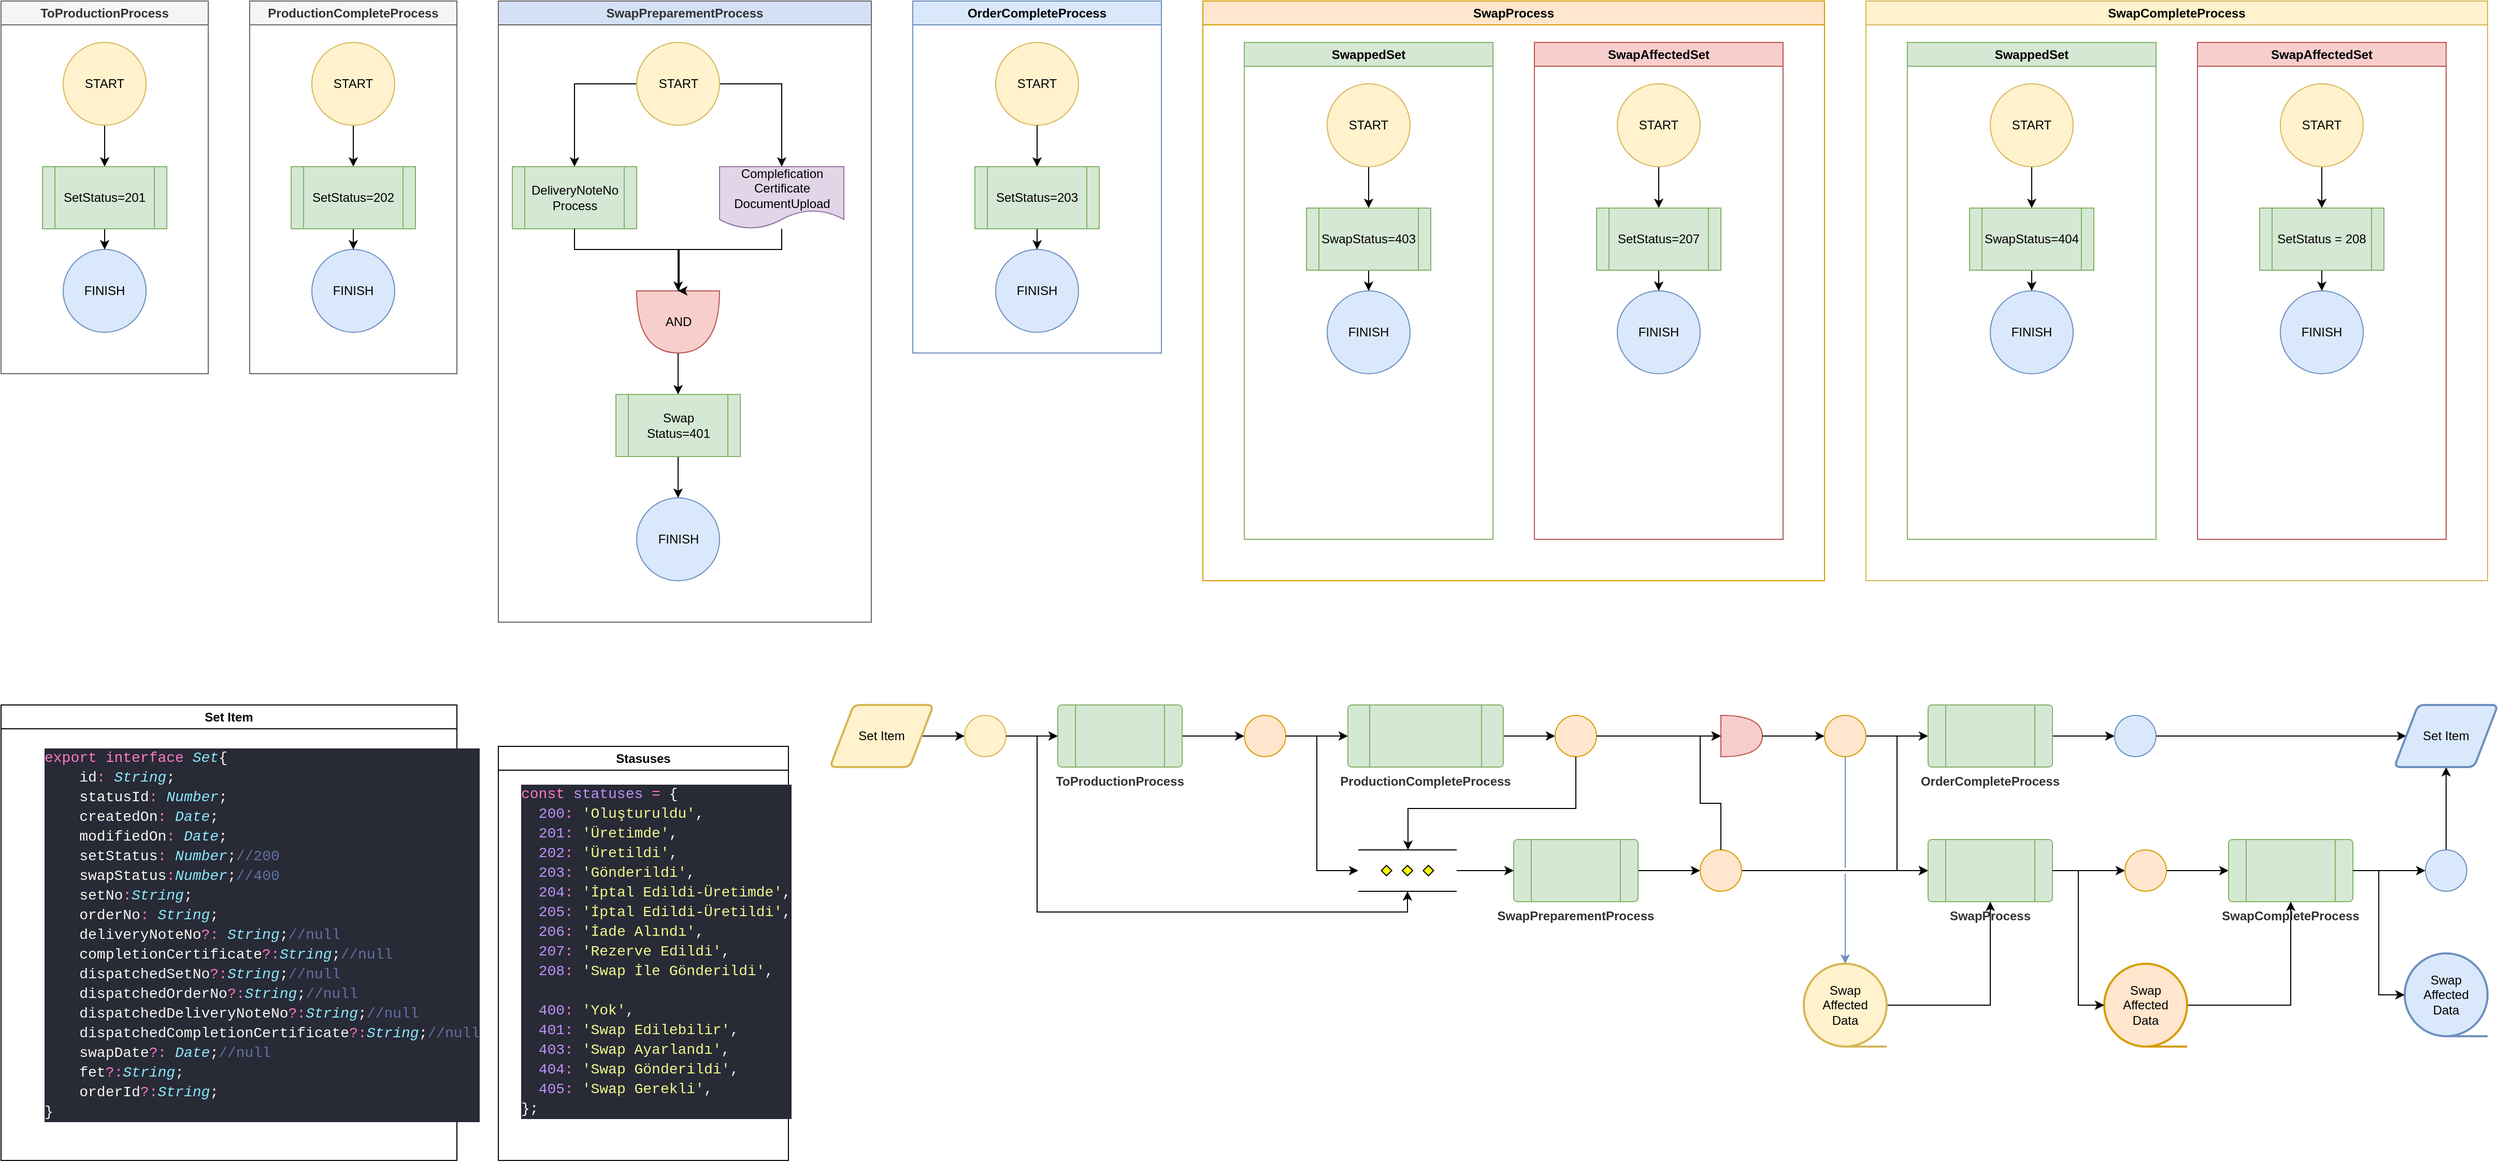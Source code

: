<mxfile version="26.0.5">
  <diagram name="Sayfa -1" id="koUqOZwDRv_EfX0k-05B">
    <mxGraphModel dx="4044" dy="1300" grid="1" gridSize="10" guides="1" tooltips="1" connect="1" arrows="1" fold="1" page="1" pageScale="1" pageWidth="827" pageHeight="1169" math="0" shadow="0">
      <root>
        <mxCell id="0" />
        <mxCell id="1" parent="0" />
        <mxCell id="L3xMwWgwE4JYhafw0PYc-16" value="SwapPreparementProcess" style="swimlane;whiteSpace=wrap;html=1;fillColor=#D4E1F5;fontColor=#333333;strokeColor=#666666;labelBackgroundColor=none;" parent="1" vertex="1">
          <mxGeometry x="-1160" width="360" height="600" as="geometry">
            <mxRectangle x="480" width="140" height="30" as="alternateBounds" />
          </mxGeometry>
        </mxCell>
        <mxCell id="L3xMwWgwE4JYhafw0PYc-22" value="DeliveryNoteNo&lt;br&gt;Process" style="shape=process;whiteSpace=wrap;html=1;backgroundOutline=1;fillColor=#d5e8d4;strokeColor=#82b366;" parent="L3xMwWgwE4JYhafw0PYc-16" vertex="1">
          <mxGeometry x="13.5" y="160" width="120" height="60" as="geometry" />
        </mxCell>
        <mxCell id="L3xMwWgwE4JYhafw0PYc-23" value="Complefication&lt;br&gt;Certificate&lt;br&gt;DocumentUpload" style="shape=document;whiteSpace=wrap;html=1;boundedLbl=1;fillColor=#e1d5e7;strokeColor=#9673a6;" parent="L3xMwWgwE4JYhafw0PYc-16" vertex="1">
          <mxGeometry x="213.5" y="160" width="120" height="60" as="geometry" />
        </mxCell>
        <mxCell id="L3xMwWgwE4JYhafw0PYc-24" value="" style="edgeStyle=orthogonalEdgeStyle;rounded=0;orthogonalLoop=1;jettySize=auto;html=1;" parent="L3xMwWgwE4JYhafw0PYc-16" source="L3xMwWgwE4JYhafw0PYc-25" target="L3xMwWgwE4JYhafw0PYc-29" edge="1">
          <mxGeometry relative="1" as="geometry" />
        </mxCell>
        <mxCell id="L3xMwWgwE4JYhafw0PYc-25" value="AND" style="shape=or;whiteSpace=wrap;html=1;direction=south;fillColor=#f8cecc;strokeColor=#b85450;" parent="L3xMwWgwE4JYhafw0PYc-16" vertex="1">
          <mxGeometry x="133.5" y="280" width="80" height="60" as="geometry" />
        </mxCell>
        <mxCell id="L3xMwWgwE4JYhafw0PYc-26" style="edgeStyle=orthogonalEdgeStyle;rounded=0;orthogonalLoop=1;jettySize=auto;html=1;" parent="L3xMwWgwE4JYhafw0PYc-16" source="L3xMwWgwE4JYhafw0PYc-23" edge="1">
          <mxGeometry relative="1" as="geometry">
            <mxPoint x="173.5" y="280" as="targetPoint" />
            <Array as="points">
              <mxPoint x="273.5" y="240" />
              <mxPoint x="174.5" y="240" />
            </Array>
          </mxGeometry>
        </mxCell>
        <mxCell id="L3xMwWgwE4JYhafw0PYc-27" style="edgeStyle=orthogonalEdgeStyle;rounded=0;orthogonalLoop=1;jettySize=auto;html=1;exitX=0.5;exitY=1;exitDx=0;exitDy=0;entryX=0;entryY=0.5;entryDx=0;entryDy=0;entryPerimeter=0;" parent="L3xMwWgwE4JYhafw0PYc-16" source="L3xMwWgwE4JYhafw0PYc-22" target="L3xMwWgwE4JYhafw0PYc-25" edge="1">
          <mxGeometry relative="1" as="geometry">
            <Array as="points">
              <mxPoint x="73.5" y="240" />
              <mxPoint x="173.5" y="240" />
            </Array>
          </mxGeometry>
        </mxCell>
        <mxCell id="L3xMwWgwE4JYhafw0PYc-28" value="" style="edgeStyle=orthogonalEdgeStyle;rounded=0;orthogonalLoop=1;jettySize=auto;html=1;" parent="L3xMwWgwE4JYhafw0PYc-16" source="L3xMwWgwE4JYhafw0PYc-29" target="L3xMwWgwE4JYhafw0PYc-33" edge="1">
          <mxGeometry relative="1" as="geometry" />
        </mxCell>
        <mxCell id="L3xMwWgwE4JYhafw0PYc-29" value="Swap Status=401" style="shape=process;whiteSpace=wrap;html=1;backgroundOutline=1;fillColor=#d5e8d4;strokeColor=#82b366;" parent="L3xMwWgwE4JYhafw0PYc-16" vertex="1">
          <mxGeometry x="113.5" y="380" width="120" height="60" as="geometry" />
        </mxCell>
        <mxCell id="L3xMwWgwE4JYhafw0PYc-30" style="edgeStyle=orthogonalEdgeStyle;rounded=0;orthogonalLoop=1;jettySize=auto;html=1;entryX=0.5;entryY=0;entryDx=0;entryDy=0;" parent="L3xMwWgwE4JYhafw0PYc-16" source="L3xMwWgwE4JYhafw0PYc-32" target="L3xMwWgwE4JYhafw0PYc-23" edge="1">
          <mxGeometry relative="1" as="geometry">
            <Array as="points">
              <mxPoint x="273.5" y="80" />
            </Array>
          </mxGeometry>
        </mxCell>
        <mxCell id="L3xMwWgwE4JYhafw0PYc-31" style="edgeStyle=orthogonalEdgeStyle;rounded=0;orthogonalLoop=1;jettySize=auto;html=1;" parent="L3xMwWgwE4JYhafw0PYc-16" source="L3xMwWgwE4JYhafw0PYc-32" target="L3xMwWgwE4JYhafw0PYc-22" edge="1">
          <mxGeometry relative="1" as="geometry">
            <Array as="points">
              <mxPoint x="73.5" y="80" />
            </Array>
          </mxGeometry>
        </mxCell>
        <mxCell id="L3xMwWgwE4JYhafw0PYc-32" value="START" style="ellipse;whiteSpace=wrap;html=1;aspect=fixed;fillColor=#fff2cc;strokeColor=#d6b656;" parent="L3xMwWgwE4JYhafw0PYc-16" vertex="1">
          <mxGeometry x="133.5" y="40" width="80" height="80" as="geometry" />
        </mxCell>
        <mxCell id="L3xMwWgwE4JYhafw0PYc-33" value="FINISH" style="ellipse;whiteSpace=wrap;html=1;aspect=fixed;fillColor=#dae8fc;strokeColor=#6c8ebf;" parent="L3xMwWgwE4JYhafw0PYc-16" vertex="1">
          <mxGeometry x="133.5" y="480" width="80" height="80" as="geometry" />
        </mxCell>
        <mxCell id="L3xMwWgwE4JYhafw0PYc-38" value="OrderCompleteProcess" style="swimlane;whiteSpace=wrap;html=1;fillColor=#dae8fc;strokeColor=#6c8ebf;" parent="1" vertex="1">
          <mxGeometry x="-760" width="240" height="340" as="geometry">
            <mxRectangle x="-40" width="170" height="30" as="alternateBounds" />
          </mxGeometry>
        </mxCell>
        <mxCell id="L3xMwWgwE4JYhafw0PYc-39" value="START" style="ellipse;whiteSpace=wrap;html=1;fillColor=#fff2cc;strokeColor=#d6b656;" parent="L3xMwWgwE4JYhafw0PYc-38" vertex="1">
          <mxGeometry x="80" y="40" width="80" height="80" as="geometry" />
        </mxCell>
        <mxCell id="L3xMwWgwE4JYhafw0PYc-41" value="" style="edgeStyle=orthogonalEdgeStyle;rounded=0;orthogonalLoop=1;jettySize=auto;html=1;" parent="L3xMwWgwE4JYhafw0PYc-38" source="L3xMwWgwE4JYhafw0PYc-39" edge="1">
          <mxGeometry relative="1" as="geometry">
            <mxPoint x="120" y="160" as="targetPoint" />
          </mxGeometry>
        </mxCell>
        <mxCell id="L3xMwWgwE4JYhafw0PYc-50" value="" style="edgeStyle=orthogonalEdgeStyle;rounded=0;orthogonalLoop=1;jettySize=auto;html=1;" parent="L3xMwWgwE4JYhafw0PYc-38" source="L3xMwWgwE4JYhafw0PYc-48" target="L3xMwWgwE4JYhafw0PYc-49" edge="1">
          <mxGeometry relative="1" as="geometry" />
        </mxCell>
        <mxCell id="L3xMwWgwE4JYhafw0PYc-48" value="SetStatus=203" style="shape=process;whiteSpace=wrap;html=1;backgroundOutline=1;fillColor=#d5e8d4;strokeColor=#82b366;" parent="L3xMwWgwE4JYhafw0PYc-38" vertex="1">
          <mxGeometry x="60" y="160" width="120" height="60" as="geometry" />
        </mxCell>
        <mxCell id="L3xMwWgwE4JYhafw0PYc-49" value="FINISH" style="ellipse;whiteSpace=wrap;html=1;aspect=fixed;fillColor=#dae8fc;strokeColor=#6c8ebf;" parent="L3xMwWgwE4JYhafw0PYc-38" vertex="1">
          <mxGeometry x="80" y="240" width="80" height="80" as="geometry" />
        </mxCell>
        <mxCell id="L3xMwWgwE4JYhafw0PYc-51" value="SwapProcess" style="swimlane;whiteSpace=wrap;html=1;fillColor=#ffe6cc;strokeColor=#d79b00;" parent="1" vertex="1">
          <mxGeometry x="-480" width="600" height="560" as="geometry">
            <mxRectangle x="-640" width="170" height="30" as="alternateBounds" />
          </mxGeometry>
        </mxCell>
        <mxCell id="L3xMwWgwE4JYhafw0PYc-62" value="SwappedSet" style="swimlane;whiteSpace=wrap;html=1;fillColor=#d5e8d4;strokeColor=#82b366;" parent="L3xMwWgwE4JYhafw0PYc-51" vertex="1">
          <mxGeometry x="40" y="40" width="240" height="480" as="geometry">
            <mxRectangle x="40" y="40" width="110" height="30" as="alternateBounds" />
          </mxGeometry>
        </mxCell>
        <mxCell id="L3xMwWgwE4JYhafw0PYc-63" value="" style="edgeStyle=orthogonalEdgeStyle;rounded=0;orthogonalLoop=1;jettySize=auto;html=1;" parent="L3xMwWgwE4JYhafw0PYc-62" source="L3xMwWgwE4JYhafw0PYc-64" target="L3xMwWgwE4JYhafw0PYc-66" edge="1">
          <mxGeometry relative="1" as="geometry" />
        </mxCell>
        <mxCell id="L3xMwWgwE4JYhafw0PYc-64" value="START" style="ellipse;whiteSpace=wrap;html=1;fillColor=#fff2cc;strokeColor=#d6b656;" parent="L3xMwWgwE4JYhafw0PYc-62" vertex="1">
          <mxGeometry x="80" y="40" width="80" height="80" as="geometry" />
        </mxCell>
        <mxCell id="L3xMwWgwE4JYhafw0PYc-65" value="" style="edgeStyle=orthogonalEdgeStyle;rounded=0;orthogonalLoop=1;jettySize=auto;html=1;" parent="L3xMwWgwE4JYhafw0PYc-62" source="L3xMwWgwE4JYhafw0PYc-66" target="L3xMwWgwE4JYhafw0PYc-67" edge="1">
          <mxGeometry relative="1" as="geometry" />
        </mxCell>
        <mxCell id="L3xMwWgwE4JYhafw0PYc-66" value="SwapStatus=403" style="shape=process;whiteSpace=wrap;html=1;backgroundOutline=1;fillColor=#d5e8d4;strokeColor=#82b366;" parent="L3xMwWgwE4JYhafw0PYc-62" vertex="1">
          <mxGeometry x="60" y="160" width="120" height="60" as="geometry" />
        </mxCell>
        <mxCell id="L3xMwWgwE4JYhafw0PYc-67" value="FINISH" style="ellipse;whiteSpace=wrap;html=1;aspect=fixed;fillColor=#dae8fc;strokeColor=#6c8ebf;" parent="L3xMwWgwE4JYhafw0PYc-62" vertex="1">
          <mxGeometry x="80" y="240" width="80" height="80" as="geometry" />
        </mxCell>
        <mxCell id="L3xMwWgwE4JYhafw0PYc-68" value="SwapAffectedSet" style="swimlane;whiteSpace=wrap;html=1;fillColor=#f8cecc;strokeColor=#b85450;" parent="L3xMwWgwE4JYhafw0PYc-51" vertex="1">
          <mxGeometry x="320" y="40" width="240" height="480" as="geometry" />
        </mxCell>
        <mxCell id="L3xMwWgwE4JYhafw0PYc-69" value="" style="edgeStyle=orthogonalEdgeStyle;rounded=0;orthogonalLoop=1;jettySize=auto;html=1;" parent="L3xMwWgwE4JYhafw0PYc-68" source="L3xMwWgwE4JYhafw0PYc-70" target="L3xMwWgwE4JYhafw0PYc-72" edge="1">
          <mxGeometry relative="1" as="geometry" />
        </mxCell>
        <mxCell id="L3xMwWgwE4JYhafw0PYc-70" value="START" style="ellipse;whiteSpace=wrap;html=1;fillColor=#fff2cc;strokeColor=#d6b656;" parent="L3xMwWgwE4JYhafw0PYc-68" vertex="1">
          <mxGeometry x="80" y="40" width="80" height="80" as="geometry" />
        </mxCell>
        <mxCell id="L3xMwWgwE4JYhafw0PYc-71" value="" style="edgeStyle=orthogonalEdgeStyle;rounded=0;orthogonalLoop=1;jettySize=auto;html=1;" parent="L3xMwWgwE4JYhafw0PYc-68" source="L3xMwWgwE4JYhafw0PYc-72" target="L3xMwWgwE4JYhafw0PYc-73" edge="1">
          <mxGeometry relative="1" as="geometry" />
        </mxCell>
        <mxCell id="L3xMwWgwE4JYhafw0PYc-72" value="SetStatus=207" style="shape=process;whiteSpace=wrap;html=1;backgroundOutline=1;fillColor=#d5e8d4;strokeColor=#82b366;" parent="L3xMwWgwE4JYhafw0PYc-68" vertex="1">
          <mxGeometry x="60" y="160" width="120" height="60" as="geometry" />
        </mxCell>
        <mxCell id="L3xMwWgwE4JYhafw0PYc-73" value="FINISH" style="ellipse;whiteSpace=wrap;html=1;aspect=fixed;fillColor=#dae8fc;strokeColor=#6c8ebf;" parent="L3xMwWgwE4JYhafw0PYc-68" vertex="1">
          <mxGeometry x="80" y="240" width="80" height="80" as="geometry" />
        </mxCell>
        <mxCell id="L3xMwWgwE4JYhafw0PYc-74" value="SwapCompleteProcess" style="swimlane;whiteSpace=wrap;html=1;fillColor=#fff2cc;strokeColor=#d6b656;" parent="1" vertex="1">
          <mxGeometry x="160" width="600" height="560" as="geometry">
            <mxRectangle x="-640" width="170" height="30" as="alternateBounds" />
          </mxGeometry>
        </mxCell>
        <mxCell id="L3xMwWgwE4JYhafw0PYc-75" value="SwappedSet" style="swimlane;whiteSpace=wrap;html=1;fillColor=#d5e8d4;strokeColor=#82b366;" parent="L3xMwWgwE4JYhafw0PYc-74" vertex="1">
          <mxGeometry x="40" y="40" width="240" height="480" as="geometry">
            <mxRectangle x="40" y="40" width="110" height="30" as="alternateBounds" />
          </mxGeometry>
        </mxCell>
        <mxCell id="L3xMwWgwE4JYhafw0PYc-76" value="" style="edgeStyle=orthogonalEdgeStyle;rounded=0;orthogonalLoop=1;jettySize=auto;html=1;" parent="L3xMwWgwE4JYhafw0PYc-75" source="L3xMwWgwE4JYhafw0PYc-77" target="L3xMwWgwE4JYhafw0PYc-79" edge="1">
          <mxGeometry relative="1" as="geometry" />
        </mxCell>
        <mxCell id="L3xMwWgwE4JYhafw0PYc-77" value="START" style="ellipse;whiteSpace=wrap;html=1;fillColor=#fff2cc;strokeColor=#d6b656;" parent="L3xMwWgwE4JYhafw0PYc-75" vertex="1">
          <mxGeometry x="80" y="40" width="80" height="80" as="geometry" />
        </mxCell>
        <mxCell id="L3xMwWgwE4JYhafw0PYc-78" value="" style="edgeStyle=orthogonalEdgeStyle;rounded=0;orthogonalLoop=1;jettySize=auto;html=1;" parent="L3xMwWgwE4JYhafw0PYc-75" source="L3xMwWgwE4JYhafw0PYc-79" target="L3xMwWgwE4JYhafw0PYc-80" edge="1">
          <mxGeometry relative="1" as="geometry" />
        </mxCell>
        <mxCell id="L3xMwWgwE4JYhafw0PYc-79" value="SwapStatus=404" style="shape=process;whiteSpace=wrap;html=1;backgroundOutline=1;fillColor=#d5e8d4;strokeColor=#82b366;" parent="L3xMwWgwE4JYhafw0PYc-75" vertex="1">
          <mxGeometry x="60" y="160" width="120" height="60" as="geometry" />
        </mxCell>
        <mxCell id="L3xMwWgwE4JYhafw0PYc-80" value="FINISH" style="ellipse;whiteSpace=wrap;html=1;aspect=fixed;fillColor=#dae8fc;strokeColor=#6c8ebf;" parent="L3xMwWgwE4JYhafw0PYc-75" vertex="1">
          <mxGeometry x="80" y="240" width="80" height="80" as="geometry" />
        </mxCell>
        <mxCell id="L3xMwWgwE4JYhafw0PYc-81" value="SwapAffectedSet" style="swimlane;whiteSpace=wrap;html=1;fillColor=#f8cecc;strokeColor=#b85450;" parent="L3xMwWgwE4JYhafw0PYc-74" vertex="1">
          <mxGeometry x="320" y="40" width="240" height="480" as="geometry" />
        </mxCell>
        <mxCell id="L3xMwWgwE4JYhafw0PYc-82" value="" style="edgeStyle=orthogonalEdgeStyle;rounded=0;orthogonalLoop=1;jettySize=auto;html=1;" parent="L3xMwWgwE4JYhafw0PYc-81" source="L3xMwWgwE4JYhafw0PYc-83" target="L3xMwWgwE4JYhafw0PYc-85" edge="1">
          <mxGeometry relative="1" as="geometry" />
        </mxCell>
        <mxCell id="L3xMwWgwE4JYhafw0PYc-83" value="START" style="ellipse;whiteSpace=wrap;html=1;fillColor=#fff2cc;strokeColor=#d6b656;" parent="L3xMwWgwE4JYhafw0PYc-81" vertex="1">
          <mxGeometry x="80" y="40" width="80" height="80" as="geometry" />
        </mxCell>
        <mxCell id="L3xMwWgwE4JYhafw0PYc-84" value="" style="edgeStyle=orthogonalEdgeStyle;rounded=0;orthogonalLoop=1;jettySize=auto;html=1;" parent="L3xMwWgwE4JYhafw0PYc-81" source="L3xMwWgwE4JYhafw0PYc-85" target="L3xMwWgwE4JYhafw0PYc-86" edge="1">
          <mxGeometry relative="1" as="geometry" />
        </mxCell>
        <mxCell id="L3xMwWgwE4JYhafw0PYc-85" value="SetStatus = 208" style="shape=process;whiteSpace=wrap;html=1;backgroundOutline=1;fillColor=#d5e8d4;strokeColor=#82b366;" parent="L3xMwWgwE4JYhafw0PYc-81" vertex="1">
          <mxGeometry x="60" y="160" width="120" height="60" as="geometry" />
        </mxCell>
        <mxCell id="L3xMwWgwE4JYhafw0PYc-86" value="FINISH" style="ellipse;whiteSpace=wrap;html=1;aspect=fixed;fillColor=#dae8fc;strokeColor=#6c8ebf;" parent="L3xMwWgwE4JYhafw0PYc-81" vertex="1">
          <mxGeometry x="80" y="240" width="80" height="80" as="geometry" />
        </mxCell>
        <mxCell id="RAeUM1A-N_l_9WAH17z0-21" value="" style="edgeStyle=orthogonalEdgeStyle;rounded=0;orthogonalLoop=1;jettySize=auto;html=1;" edge="1" parent="1" source="RAeUM1A-N_l_9WAH17z0-9" target="RAeUM1A-N_l_9WAH17z0-20">
          <mxGeometry relative="1" as="geometry" />
        </mxCell>
        <mxCell id="RAeUM1A-N_l_9WAH17z0-9" value="&lt;span style=&quot;color: rgb(51, 51, 51); font-weight: 700;&quot;&gt;ToProductionProcess&lt;/span&gt;" style="verticalLabelPosition=bottom;verticalAlign=top;html=1;shape=process;whiteSpace=wrap;rounded=1;size=0.14;arcSize=6;fillColor=#d5e8d4;strokeColor=#82b366;" vertex="1" parent="1">
          <mxGeometry x="-620" y="680" width="120" height="60" as="geometry" />
        </mxCell>
        <mxCell id="RAeUM1A-N_l_9WAH17z0-13" value="Set Item" style="swimlane;whiteSpace=wrap;html=1;" vertex="1" parent="1">
          <mxGeometry x="-1640" y="680" width="440" height="440" as="geometry">
            <mxRectangle x="-1490" y="600" width="90" height="30" as="alternateBounds" />
          </mxGeometry>
        </mxCell>
        <mxCell id="RAeUM1A-N_l_9WAH17z0-12" value="&lt;div style=&quot;color: #f8f8f2;background-color: #282a36;font-family: Consolas, &#39;Courier New&#39;, monospace;font-weight: normal;font-size: 14px;line-height: 19px;white-space: pre;&quot;&gt;&lt;div&gt;&lt;span style=&quot;color: #ff79c6;&quot;&gt;export&lt;/span&gt;&lt;span style=&quot;color: #f8f8f2;&quot;&gt; &lt;/span&gt;&lt;span style=&quot;color: #ff79c6;&quot;&gt;interface&lt;/span&gt;&lt;span style=&quot;color: #f8f8f2;&quot;&gt; &lt;/span&gt;&lt;span style=&quot;color: #8be9fd;font-style: italic;&quot;&gt;Set&lt;/span&gt;&lt;span style=&quot;color: #f8f8f2;&quot;&gt;{&lt;/span&gt;&lt;/div&gt;&lt;div&gt;&lt;span style=&quot;color: #f8f8f2;&quot;&gt;&amp;nbsp; &amp;nbsp; &lt;/span&gt;&lt;span style=&quot;color: #f8f8f2;&quot;&gt;id&lt;/span&gt;&lt;span style=&quot;color: #ff79c6;&quot;&gt;:&lt;/span&gt;&lt;span style=&quot;color: #f8f8f2;&quot;&gt; &lt;/span&gt;&lt;span style=&quot;color: #8be9fd;font-style: italic;&quot;&gt;String&lt;/span&gt;&lt;span style=&quot;color: #f8f8f2;&quot;&gt;;&lt;/span&gt;&lt;/div&gt;&lt;div&gt;&lt;span style=&quot;color: #f8f8f2;&quot;&gt;&amp;nbsp; &amp;nbsp; &lt;/span&gt;&lt;span style=&quot;color: #f8f8f2;&quot;&gt;statusId&lt;/span&gt;&lt;span style=&quot;color: #ff79c6;&quot;&gt;:&lt;/span&gt;&lt;span style=&quot;color: #f8f8f2;&quot;&gt; &lt;/span&gt;&lt;span style=&quot;color: #8be9fd;font-style: italic;&quot;&gt;Number&lt;/span&gt;&lt;span style=&quot;color: #f8f8f2;&quot;&gt;;&lt;/span&gt;&lt;/div&gt;&lt;div&gt;&lt;span style=&quot;color: #f8f8f2;&quot;&gt;&amp;nbsp; &amp;nbsp; &lt;/span&gt;&lt;span style=&quot;color: #f8f8f2;&quot;&gt;createdOn&lt;/span&gt;&lt;span style=&quot;color: #ff79c6;&quot;&gt;:&lt;/span&gt;&lt;span style=&quot;color: #f8f8f2;&quot;&gt; &lt;/span&gt;&lt;span style=&quot;color: #8be9fd;font-style: italic;&quot;&gt;Date&lt;/span&gt;&lt;span style=&quot;color: #f8f8f2;&quot;&gt;;&lt;/span&gt;&lt;/div&gt;&lt;div&gt;&lt;span style=&quot;color: #f8f8f2;&quot;&gt;&amp;nbsp; &amp;nbsp; &lt;/span&gt;&lt;span style=&quot;color: #f8f8f2;&quot;&gt;modifiedOn&lt;/span&gt;&lt;span style=&quot;color: #ff79c6;&quot;&gt;:&lt;/span&gt;&lt;span style=&quot;color: #f8f8f2;&quot;&gt; &lt;/span&gt;&lt;span style=&quot;color: #8be9fd;font-style: italic;&quot;&gt;Date&lt;/span&gt;&lt;span style=&quot;color: #f8f8f2;&quot;&gt;;&lt;/span&gt;&lt;/div&gt;&lt;div&gt;&lt;span style=&quot;color: #f8f8f2;&quot;&gt;&amp;nbsp; &amp;nbsp; &lt;/span&gt;&lt;span style=&quot;color: #f8f8f2;&quot;&gt;setStatus&lt;/span&gt;&lt;span style=&quot;color: #ff79c6;&quot;&gt;:&lt;/span&gt;&lt;span style=&quot;color: #f8f8f2;&quot;&gt; &lt;/span&gt;&lt;span style=&quot;color: #8be9fd;font-style: italic;&quot;&gt;Number&lt;/span&gt;&lt;span style=&quot;color: #f8f8f2;&quot;&gt;;&lt;/span&gt;&lt;span style=&quot;color: #6272a4;&quot;&gt;//200&lt;/span&gt;&lt;/div&gt;&lt;div&gt;&lt;span style=&quot;color: #f8f8f2;&quot;&gt;&amp;nbsp; &amp;nbsp; &lt;/span&gt;&lt;span style=&quot;color: #f8f8f2;&quot;&gt;swapStatus&lt;/span&gt;&lt;span style=&quot;color: #ff79c6;&quot;&gt;:&lt;/span&gt;&lt;span style=&quot;color: #8be9fd;font-style: italic;&quot;&gt;Number&lt;/span&gt;&lt;span style=&quot;color: #f8f8f2;&quot;&gt;;&lt;/span&gt;&lt;span style=&quot;color: #6272a4;&quot;&gt;//400&lt;/span&gt;&lt;/div&gt;&lt;div&gt;&lt;span style=&quot;color: #f8f8f2;&quot;&gt;&amp;nbsp; &amp;nbsp; &lt;/span&gt;&lt;span style=&quot;color: #f8f8f2;&quot;&gt;setNo&lt;/span&gt;&lt;span style=&quot;color: #ff79c6;&quot;&gt;:&lt;/span&gt;&lt;span style=&quot;color: #8be9fd;font-style: italic;&quot;&gt;String&lt;/span&gt;&lt;span style=&quot;color: #f8f8f2;&quot;&gt;;&lt;/span&gt;&lt;/div&gt;&lt;div&gt;&lt;span style=&quot;color: #f8f8f2;&quot;&gt;&amp;nbsp; &amp;nbsp; &lt;/span&gt;&lt;span style=&quot;color: #f8f8f2;&quot;&gt;orderNo&lt;/span&gt;&lt;span style=&quot;color: #ff79c6;&quot;&gt;:&lt;/span&gt;&lt;span style=&quot;color: #f8f8f2;&quot;&gt; &lt;/span&gt;&lt;span style=&quot;color: #8be9fd;font-style: italic;&quot;&gt;String&lt;/span&gt;&lt;span style=&quot;color: #f8f8f2;&quot;&gt;;&lt;/span&gt;&lt;/div&gt;&lt;div&gt;&lt;span style=&quot;color: #f8f8f2;&quot;&gt;&amp;nbsp; &amp;nbsp; &lt;/span&gt;&lt;span style=&quot;color: #f8f8f2;&quot;&gt;deliveryNoteNo&lt;/span&gt;&lt;span style=&quot;color: #ff79c6;&quot;&gt;?:&lt;/span&gt;&lt;span style=&quot;color: #f8f8f2;&quot;&gt; &lt;/span&gt;&lt;span style=&quot;color: #8be9fd;font-style: italic;&quot;&gt;String&lt;/span&gt;&lt;span style=&quot;color: #f8f8f2;&quot;&gt;;&lt;/span&gt;&lt;span style=&quot;color: #6272a4;&quot;&gt;//null&lt;/span&gt;&lt;/div&gt;&lt;div&gt;&lt;span style=&quot;color: #f8f8f2;&quot;&gt;&amp;nbsp; &amp;nbsp; &lt;/span&gt;&lt;span style=&quot;color: #f8f8f2;&quot;&gt;completionCertificate&lt;/span&gt;&lt;span style=&quot;color: #ff79c6;&quot;&gt;?:&lt;/span&gt;&lt;span style=&quot;color: #8be9fd;font-style: italic;&quot;&gt;String&lt;/span&gt;&lt;span style=&quot;color: #f8f8f2;&quot;&gt;;&lt;/span&gt;&lt;span style=&quot;color: #6272a4;&quot;&gt;//null&lt;/span&gt;&lt;/div&gt;&lt;div&gt;&lt;span style=&quot;color: #f8f8f2;&quot;&gt;&amp;nbsp; &amp;nbsp; &lt;/span&gt;&lt;span style=&quot;color: #f8f8f2;&quot;&gt;dispatchedSetNo&lt;/span&gt;&lt;span style=&quot;color: #ff79c6;&quot;&gt;?:&lt;/span&gt;&lt;span style=&quot;color: #8be9fd;font-style: italic;&quot;&gt;String&lt;/span&gt;&lt;span style=&quot;color: #f8f8f2;&quot;&gt;;&lt;/span&gt;&lt;span style=&quot;color: #6272a4;&quot;&gt;//null&lt;/span&gt;&lt;/div&gt;&lt;div&gt;&lt;span style=&quot;color: #f8f8f2;&quot;&gt;&amp;nbsp; &amp;nbsp; &lt;/span&gt;&lt;span style=&quot;color: #f8f8f2;&quot;&gt;dispatchedOrderNo&lt;/span&gt;&lt;span style=&quot;color: #ff79c6;&quot;&gt;?:&lt;/span&gt;&lt;span style=&quot;color: #8be9fd;font-style: italic;&quot;&gt;String&lt;/span&gt;&lt;span style=&quot;color: #f8f8f2;&quot;&gt;;&lt;/span&gt;&lt;span style=&quot;color: #6272a4;&quot;&gt;//null&lt;/span&gt;&lt;/div&gt;&lt;div&gt;&lt;span style=&quot;color: #f8f8f2;&quot;&gt;&amp;nbsp; &amp;nbsp; &lt;/span&gt;&lt;span style=&quot;color: #f8f8f2;&quot;&gt;dispatchedDeliveryNoteNo&lt;/span&gt;&lt;span style=&quot;color: #ff79c6;&quot;&gt;?:&lt;/span&gt;&lt;span style=&quot;color: #8be9fd;font-style: italic;&quot;&gt;String&lt;/span&gt;&lt;span style=&quot;color: #f8f8f2;&quot;&gt;;&lt;/span&gt;&lt;span style=&quot;color: #6272a4;&quot;&gt;//null&lt;/span&gt;&lt;/div&gt;&lt;div&gt;&lt;span style=&quot;color: #f8f8f2;&quot;&gt;&amp;nbsp; &amp;nbsp; &lt;/span&gt;&lt;span style=&quot;color: #f8f8f2;&quot;&gt;dispatchedCompletionCertificate&lt;/span&gt;&lt;span style=&quot;color: #ff79c6;&quot;&gt;?:&lt;/span&gt;&lt;span style=&quot;color: #8be9fd;font-style: italic;&quot;&gt;String&lt;/span&gt;&lt;span style=&quot;color: #f8f8f2;&quot;&gt;;&lt;/span&gt;&lt;span style=&quot;color: #6272a4;&quot;&gt;//null&lt;/span&gt;&lt;/div&gt;&lt;div&gt;&lt;span style=&quot;color: #f8f8f2;&quot;&gt;&amp;nbsp; &amp;nbsp; &lt;/span&gt;&lt;span style=&quot;color: #f8f8f2;&quot;&gt;swapDate&lt;/span&gt;&lt;span style=&quot;color: #ff79c6;&quot;&gt;?:&lt;/span&gt;&lt;span style=&quot;color: #f8f8f2;&quot;&gt; &lt;/span&gt;&lt;span style=&quot;color: #8be9fd;font-style: italic;&quot;&gt;Date&lt;/span&gt;&lt;span style=&quot;color: #f8f8f2;&quot;&gt;;&lt;/span&gt;&lt;span style=&quot;color: #6272a4;&quot;&gt;//null&lt;/span&gt;&lt;/div&gt;&lt;div&gt;&lt;span style=&quot;color: #f8f8f2;&quot;&gt;&amp;nbsp; &amp;nbsp; &lt;/span&gt;&lt;span style=&quot;color: #f8f8f2;&quot;&gt;fet&lt;/span&gt;&lt;span style=&quot;color: #ff79c6;&quot;&gt;?:&lt;/span&gt;&lt;span style=&quot;color: #8be9fd;font-style: italic;&quot;&gt;String&lt;/span&gt;&lt;span style=&quot;color: #f8f8f2;&quot;&gt;;&lt;/span&gt;&lt;/div&gt;&lt;div&gt;&lt;span style=&quot;color: #f8f8f2;&quot;&gt;&amp;nbsp; &amp;nbsp; &lt;/span&gt;&lt;span style=&quot;color: #f8f8f2;&quot;&gt;orderId&lt;/span&gt;&lt;span style=&quot;color: #ff79c6;&quot;&gt;?:&lt;/span&gt;&lt;span style=&quot;color: #8be9fd;font-style: italic;&quot;&gt;String&lt;/span&gt;&lt;span style=&quot;color: #f8f8f2;&quot;&gt;;&lt;/span&gt;&lt;/div&gt;&lt;div&gt;&lt;span style=&quot;color: #f8f8f2;&quot;&gt;}&lt;/span&gt;&lt;/div&gt;&lt;/div&gt;" style="text;whiteSpace=wrap;html=1;" vertex="1" parent="RAeUM1A-N_l_9WAH17z0-13">
          <mxGeometry x="40" y="35" width="360" height="370" as="geometry" />
        </mxCell>
        <mxCell id="RAeUM1A-N_l_9WAH17z0-18" value="" style="edgeStyle=orthogonalEdgeStyle;rounded=0;orthogonalLoop=1;jettySize=auto;html=1;" edge="1" parent="1" source="RAeUM1A-N_l_9WAH17z0-15" target="RAeUM1A-N_l_9WAH17z0-17">
          <mxGeometry relative="1" as="geometry" />
        </mxCell>
        <mxCell id="RAeUM1A-N_l_9WAH17z0-15" value="Set Item" style="shape=parallelogram;html=1;strokeWidth=2;perimeter=parallelogramPerimeter;whiteSpace=wrap;rounded=1;arcSize=12;size=0.23;fillColor=#fff2cc;strokeColor=#d6b656;" vertex="1" parent="1">
          <mxGeometry x="-840" y="680" width="100" height="60" as="geometry" />
        </mxCell>
        <mxCell id="RAeUM1A-N_l_9WAH17z0-19" value="" style="edgeStyle=orthogonalEdgeStyle;rounded=0;orthogonalLoop=1;jettySize=auto;html=1;" edge="1" parent="1" source="RAeUM1A-N_l_9WAH17z0-17" target="RAeUM1A-N_l_9WAH17z0-9">
          <mxGeometry relative="1" as="geometry" />
        </mxCell>
        <mxCell id="RAeUM1A-N_l_9WAH17z0-17" value="" style="verticalLabelPosition=bottom;verticalAlign=top;html=1;shape=mxgraph.flowchart.on-page_reference;fillColor=#fff2cc;strokeColor=#d6b656;" vertex="1" parent="1">
          <mxGeometry x="-710" y="690" width="40" height="40" as="geometry" />
        </mxCell>
        <mxCell id="RAeUM1A-N_l_9WAH17z0-23" value="" style="edgeStyle=orthogonalEdgeStyle;rounded=0;orthogonalLoop=1;jettySize=auto;html=1;" edge="1" parent="1" source="RAeUM1A-N_l_9WAH17z0-20" target="RAeUM1A-N_l_9WAH17z0-22">
          <mxGeometry relative="1" as="geometry" />
        </mxCell>
        <mxCell id="RAeUM1A-N_l_9WAH17z0-20" value="" style="verticalLabelPosition=bottom;verticalAlign=top;html=1;shape=mxgraph.flowchart.on-page_reference;fillColor=#ffe6cc;strokeColor=#d79b00;" vertex="1" parent="1">
          <mxGeometry x="-440" y="690" width="40" height="40" as="geometry" />
        </mxCell>
        <mxCell id="RAeUM1A-N_l_9WAH17z0-25" value="" style="edgeStyle=orthogonalEdgeStyle;rounded=0;orthogonalLoop=1;jettySize=auto;html=1;" edge="1" parent="1" source="RAeUM1A-N_l_9WAH17z0-22" target="RAeUM1A-N_l_9WAH17z0-24">
          <mxGeometry relative="1" as="geometry" />
        </mxCell>
        <mxCell id="RAeUM1A-N_l_9WAH17z0-22" value="&lt;span style=&quot;color: rgb(51, 51, 51); font-weight: 700;&quot;&gt;ProductionCompleteProcess&lt;/span&gt;" style="verticalLabelPosition=bottom;verticalAlign=top;html=1;shape=process;whiteSpace=wrap;rounded=1;size=0.14;arcSize=6;fillColor=#d5e8d4;strokeColor=#82b366;" vertex="1" parent="1">
          <mxGeometry x="-340" y="680" width="150" height="60" as="geometry" />
        </mxCell>
        <mxCell id="RAeUM1A-N_l_9WAH17z0-24" value="" style="verticalLabelPosition=bottom;verticalAlign=top;html=1;shape=mxgraph.flowchart.on-page_reference;fillColor=#ffe6cc;strokeColor=#d79b00;" vertex="1" parent="1">
          <mxGeometry x="-140" y="690" width="40" height="40" as="geometry" />
        </mxCell>
        <mxCell id="RAeUM1A-N_l_9WAH17z0-35" value="" style="edgeStyle=orthogonalEdgeStyle;rounded=0;orthogonalLoop=1;jettySize=auto;html=1;" edge="1" parent="1" source="RAeUM1A-N_l_9WAH17z0-26" target="RAeUM1A-N_l_9WAH17z0-34">
          <mxGeometry relative="1" as="geometry" />
        </mxCell>
        <mxCell id="RAeUM1A-N_l_9WAH17z0-26" value="&lt;span style=&quot;color: rgb(51, 51, 51); font-weight: 700;&quot;&gt;SwapPreparementProcess&lt;/span&gt;" style="verticalLabelPosition=bottom;verticalAlign=top;html=1;shape=process;whiteSpace=wrap;rounded=1;size=0.14;arcSize=6;fillColor=#d5e8d4;strokeColor=#82b366;" vertex="1" parent="1">
          <mxGeometry x="-180" y="810" width="120" height="60" as="geometry" />
        </mxCell>
        <mxCell id="RAeUM1A-N_l_9WAH17z0-30" value="" style="edgeStyle=orthogonalEdgeStyle;rounded=0;orthogonalLoop=1;jettySize=auto;html=1;" edge="1" parent="1" source="RAeUM1A-N_l_9WAH17z0-29" target="RAeUM1A-N_l_9WAH17z0-26">
          <mxGeometry relative="1" as="geometry" />
        </mxCell>
        <mxCell id="RAeUM1A-N_l_9WAH17z0-29" value="" style="verticalLabelPosition=bottom;verticalAlign=top;html=1;shape=mxgraph.flowchart.parallel_mode;pointerEvents=1" vertex="1" parent="1">
          <mxGeometry x="-330" y="820" width="95" height="40" as="geometry" />
        </mxCell>
        <mxCell id="RAeUM1A-N_l_9WAH17z0-31" style="edgeStyle=orthogonalEdgeStyle;rounded=0;orthogonalLoop=1;jettySize=auto;html=1;entryX=0;entryY=0.5;entryDx=0;entryDy=0;entryPerimeter=0;" edge="1" parent="1" source="RAeUM1A-N_l_9WAH17z0-20" target="RAeUM1A-N_l_9WAH17z0-29">
          <mxGeometry relative="1" as="geometry">
            <Array as="points">
              <mxPoint x="-370" y="710" />
              <mxPoint x="-370" y="840" />
            </Array>
          </mxGeometry>
        </mxCell>
        <mxCell id="RAeUM1A-N_l_9WAH17z0-33" style="edgeStyle=orthogonalEdgeStyle;rounded=0;orthogonalLoop=1;jettySize=auto;html=1;entryX=0.5;entryY=0;entryDx=0;entryDy=0;entryPerimeter=0;" edge="1" parent="1" source="RAeUM1A-N_l_9WAH17z0-24" target="RAeUM1A-N_l_9WAH17z0-29">
          <mxGeometry relative="1" as="geometry">
            <Array as="points">
              <mxPoint x="-120" y="780" />
              <mxPoint x="-282" y="780" />
              <mxPoint x="-282" y="820" />
            </Array>
          </mxGeometry>
        </mxCell>
        <mxCell id="RAeUM1A-N_l_9WAH17z0-48" style="edgeStyle=orthogonalEdgeStyle;rounded=0;orthogonalLoop=1;jettySize=auto;html=1;entryX=0;entryY=0.5;entryDx=0;entryDy=0;" edge="1" parent="1" source="RAeUM1A-N_l_9WAH17z0-34" target="RAeUM1A-N_l_9WAH17z0-47">
          <mxGeometry relative="1" as="geometry" />
        </mxCell>
        <mxCell id="RAeUM1A-N_l_9WAH17z0-34" value="" style="verticalLabelPosition=bottom;verticalAlign=top;html=1;shape=mxgraph.flowchart.on-page_reference;fillColor=#ffe6cc;strokeColor=#d79b00;" vertex="1" parent="1">
          <mxGeometry y="820" width="40" height="40" as="geometry" />
        </mxCell>
        <mxCell id="RAeUM1A-N_l_9WAH17z0-36" value="" style="shape=or;whiteSpace=wrap;html=1;fillColor=#f8cecc;strokeColor=#b85450;" vertex="1" parent="1">
          <mxGeometry x="20" y="690" width="40" height="40" as="geometry" />
        </mxCell>
        <mxCell id="RAeUM1A-N_l_9WAH17z0-37" style="edgeStyle=orthogonalEdgeStyle;rounded=0;orthogonalLoop=1;jettySize=auto;html=1;entryX=0;entryY=0.5;entryDx=0;entryDy=0;entryPerimeter=0;" edge="1" parent="1" source="RAeUM1A-N_l_9WAH17z0-24" target="RAeUM1A-N_l_9WAH17z0-36">
          <mxGeometry relative="1" as="geometry" />
        </mxCell>
        <mxCell id="RAeUM1A-N_l_9WAH17z0-38" style="edgeStyle=orthogonalEdgeStyle;rounded=0;orthogonalLoop=1;jettySize=auto;html=1;entryX=0;entryY=0.5;entryDx=0;entryDy=0;entryPerimeter=0;" edge="1" parent="1" source="RAeUM1A-N_l_9WAH17z0-34" target="RAeUM1A-N_l_9WAH17z0-36">
          <mxGeometry relative="1" as="geometry" />
        </mxCell>
        <mxCell id="RAeUM1A-N_l_9WAH17z0-40" style="edgeStyle=orthogonalEdgeStyle;rounded=0;orthogonalLoop=1;jettySize=auto;html=1;entryX=0.5;entryY=1;entryDx=0;entryDy=0;entryPerimeter=0;" edge="1" parent="1" source="RAeUM1A-N_l_9WAH17z0-17" target="RAeUM1A-N_l_9WAH17z0-29">
          <mxGeometry relative="1" as="geometry">
            <Array as="points">
              <mxPoint x="-640" y="710" />
              <mxPoint x="-640" y="880" />
              <mxPoint x="-282" y="880" />
            </Array>
          </mxGeometry>
        </mxCell>
        <mxCell id="RAeUM1A-N_l_9WAH17z0-44" value="" style="edgeStyle=orthogonalEdgeStyle;rounded=0;orthogonalLoop=1;jettySize=auto;html=1;" edge="1" parent="1" source="RAeUM1A-N_l_9WAH17z0-41" target="RAeUM1A-N_l_9WAH17z0-43">
          <mxGeometry relative="1" as="geometry" />
        </mxCell>
        <mxCell id="RAeUM1A-N_l_9WAH17z0-49" style="edgeStyle=orthogonalEdgeStyle;rounded=0;orthogonalLoop=1;jettySize=auto;html=1;entryX=0;entryY=0.5;entryDx=0;entryDy=0;" edge="1" parent="1" source="RAeUM1A-N_l_9WAH17z0-41" target="RAeUM1A-N_l_9WAH17z0-47">
          <mxGeometry relative="1" as="geometry" />
        </mxCell>
        <mxCell id="RAeUM1A-N_l_9WAH17z0-41" value="" style="verticalLabelPosition=bottom;verticalAlign=top;html=1;shape=mxgraph.flowchart.on-page_reference;fillColor=#ffe6cc;strokeColor=#d79b00;" vertex="1" parent="1">
          <mxGeometry x="120" y="690" width="40" height="40" as="geometry" />
        </mxCell>
        <mxCell id="RAeUM1A-N_l_9WAH17z0-42" style="edgeStyle=orthogonalEdgeStyle;rounded=0;orthogonalLoop=1;jettySize=auto;html=1;entryX=0;entryY=0.5;entryDx=0;entryDy=0;entryPerimeter=0;" edge="1" parent="1" source="RAeUM1A-N_l_9WAH17z0-36" target="RAeUM1A-N_l_9WAH17z0-41">
          <mxGeometry relative="1" as="geometry" />
        </mxCell>
        <mxCell id="RAeUM1A-N_l_9WAH17z0-46" value="" style="edgeStyle=orthogonalEdgeStyle;rounded=0;orthogonalLoop=1;jettySize=auto;html=1;" edge="1" parent="1" source="RAeUM1A-N_l_9WAH17z0-43" target="RAeUM1A-N_l_9WAH17z0-45">
          <mxGeometry relative="1" as="geometry" />
        </mxCell>
        <mxCell id="RAeUM1A-N_l_9WAH17z0-43" value="&lt;span style=&quot;color: rgb(51, 51, 51); font-weight: 700;&quot;&gt;OrderCompleteProcess&lt;/span&gt;" style="verticalLabelPosition=bottom;verticalAlign=top;html=1;shape=process;whiteSpace=wrap;rounded=1;size=0.14;arcSize=6;fillColor=#d5e8d4;strokeColor=#82b366;" vertex="1" parent="1">
          <mxGeometry x="220" y="680" width="120" height="60" as="geometry" />
        </mxCell>
        <mxCell id="RAeUM1A-N_l_9WAH17z0-80" style="edgeStyle=orthogonalEdgeStyle;rounded=0;orthogonalLoop=1;jettySize=auto;html=1;entryX=0;entryY=0.5;entryDx=0;entryDy=0;" edge="1" parent="1" source="RAeUM1A-N_l_9WAH17z0-45" target="RAeUM1A-N_l_9WAH17z0-78">
          <mxGeometry relative="1" as="geometry" />
        </mxCell>
        <mxCell id="RAeUM1A-N_l_9WAH17z0-45" value="" style="verticalLabelPosition=bottom;verticalAlign=top;html=1;shape=mxgraph.flowchart.on-page_reference;fillColor=#dae8fc;strokeColor=#6c8ebf;" vertex="1" parent="1">
          <mxGeometry x="400" y="690" width="40" height="40" as="geometry" />
        </mxCell>
        <mxCell id="RAeUM1A-N_l_9WAH17z0-54" value="" style="edgeStyle=orthogonalEdgeStyle;rounded=0;orthogonalLoop=1;jettySize=auto;html=1;" edge="1" parent="1" source="RAeUM1A-N_l_9WAH17z0-47" target="RAeUM1A-N_l_9WAH17z0-53">
          <mxGeometry relative="1" as="geometry" />
        </mxCell>
        <mxCell id="RAeUM1A-N_l_9WAH17z0-47" value="&lt;font color=&quot;#333333&quot;&gt;&lt;b&gt;SwapProcess&lt;/b&gt;&lt;/font&gt;" style="verticalLabelPosition=bottom;verticalAlign=top;html=1;shape=process;whiteSpace=wrap;rounded=1;size=0.14;arcSize=6;fillColor=#d5e8d4;strokeColor=#82b366;" vertex="1" parent="1">
          <mxGeometry x="220" y="810" width="120" height="60" as="geometry" />
        </mxCell>
        <mxCell id="RAeUM1A-N_l_9WAH17z0-52" style="edgeStyle=orthogonalEdgeStyle;rounded=0;orthogonalLoop=1;jettySize=auto;html=1;" edge="1" parent="1" source="RAeUM1A-N_l_9WAH17z0-50" target="RAeUM1A-N_l_9WAH17z0-47">
          <mxGeometry relative="1" as="geometry" />
        </mxCell>
        <mxCell id="RAeUM1A-N_l_9WAH17z0-50" value="Swap&lt;br&gt;Affected&lt;br&gt;Data" style="strokeWidth=2;html=1;shape=mxgraph.flowchart.sequential_data;whiteSpace=wrap;fillColor=#fff2cc;strokeColor=#d6b656;" vertex="1" parent="1">
          <mxGeometry x="100" y="930" width="80" height="80" as="geometry" />
        </mxCell>
        <mxCell id="RAeUM1A-N_l_9WAH17z0-51" style="edgeStyle=orthogonalEdgeStyle;rounded=0;orthogonalLoop=1;jettySize=auto;html=1;entryX=0.5;entryY=0;entryDx=0;entryDy=0;entryPerimeter=0;strokeColor=#6c8ebf;jumpStyle=gap;fillColor=#dae8fc;" edge="1" parent="1" source="RAeUM1A-N_l_9WAH17z0-41" target="RAeUM1A-N_l_9WAH17z0-50">
          <mxGeometry relative="1" as="geometry" />
        </mxCell>
        <mxCell id="RAeUM1A-N_l_9WAH17z0-58" value="" style="edgeStyle=orthogonalEdgeStyle;rounded=0;orthogonalLoop=1;jettySize=auto;html=1;" edge="1" parent="1" source="RAeUM1A-N_l_9WAH17z0-53" target="RAeUM1A-N_l_9WAH17z0-57">
          <mxGeometry relative="1" as="geometry" />
        </mxCell>
        <mxCell id="RAeUM1A-N_l_9WAH17z0-53" value="" style="verticalLabelPosition=bottom;verticalAlign=top;html=1;shape=mxgraph.flowchart.on-page_reference;fillColor=#ffe6cc;strokeColor=#d79b00;" vertex="1" parent="1">
          <mxGeometry x="410" y="820" width="40" height="40" as="geometry" />
        </mxCell>
        <mxCell id="RAeUM1A-N_l_9WAH17z0-59" style="edgeStyle=orthogonalEdgeStyle;rounded=0;orthogonalLoop=1;jettySize=auto;html=1;" edge="1" parent="1" source="RAeUM1A-N_l_9WAH17z0-55" target="RAeUM1A-N_l_9WAH17z0-57">
          <mxGeometry relative="1" as="geometry" />
        </mxCell>
        <mxCell id="RAeUM1A-N_l_9WAH17z0-55" value="Swap&lt;br&gt;Affected&lt;br&gt;Data" style="strokeWidth=2;html=1;shape=mxgraph.flowchart.sequential_data;whiteSpace=wrap;fillColor=#ffe6cc;strokeColor=#d79b00;" vertex="1" parent="1">
          <mxGeometry x="390" y="930" width="80" height="80" as="geometry" />
        </mxCell>
        <mxCell id="RAeUM1A-N_l_9WAH17z0-56" style="edgeStyle=orthogonalEdgeStyle;rounded=0;orthogonalLoop=1;jettySize=auto;html=1;entryX=0;entryY=0.5;entryDx=0;entryDy=0;entryPerimeter=0;" edge="1" parent="1" source="RAeUM1A-N_l_9WAH17z0-47" target="RAeUM1A-N_l_9WAH17z0-55">
          <mxGeometry relative="1" as="geometry" />
        </mxCell>
        <mxCell id="RAeUM1A-N_l_9WAH17z0-57" value="&lt;font color=&quot;#333333&quot;&gt;&lt;b&gt;SwapCompleteProcess&lt;/b&gt;&lt;/font&gt;" style="verticalLabelPosition=bottom;verticalAlign=top;html=1;shape=process;whiteSpace=wrap;rounded=1;size=0.14;arcSize=6;fillColor=#d5e8d4;strokeColor=#82b366;" vertex="1" parent="1">
          <mxGeometry x="510" y="810" width="120" height="60" as="geometry" />
        </mxCell>
        <mxCell id="RAeUM1A-N_l_9WAH17z0-79" value="" style="edgeStyle=orthogonalEdgeStyle;rounded=0;orthogonalLoop=1;jettySize=auto;html=1;" edge="1" parent="1" source="RAeUM1A-N_l_9WAH17z0-60" target="RAeUM1A-N_l_9WAH17z0-78">
          <mxGeometry relative="1" as="geometry" />
        </mxCell>
        <mxCell id="RAeUM1A-N_l_9WAH17z0-60" value="" style="verticalLabelPosition=bottom;verticalAlign=top;html=1;shape=mxgraph.flowchart.on-page_reference;fillColor=#dae8fc;strokeColor=#6c8ebf;" vertex="1" parent="1">
          <mxGeometry x="700" y="820" width="40" height="40" as="geometry" />
        </mxCell>
        <mxCell id="RAeUM1A-N_l_9WAH17z0-61" value="Swap&lt;br&gt;Affected&lt;br&gt;Data" style="strokeWidth=2;html=1;shape=mxgraph.flowchart.sequential_data;whiteSpace=wrap;fillColor=#dae8fc;strokeColor=#6c8ebf;" vertex="1" parent="1">
          <mxGeometry x="680" y="920" width="80" height="80" as="geometry" />
        </mxCell>
        <mxCell id="RAeUM1A-N_l_9WAH17z0-62" style="edgeStyle=orthogonalEdgeStyle;rounded=0;orthogonalLoop=1;jettySize=auto;html=1;entryX=0;entryY=0.5;entryDx=0;entryDy=0;entryPerimeter=0;" edge="1" parent="1" source="RAeUM1A-N_l_9WAH17z0-57" target="RAeUM1A-N_l_9WAH17z0-61">
          <mxGeometry relative="1" as="geometry" />
        </mxCell>
        <mxCell id="RAeUM1A-N_l_9WAH17z0-63" style="edgeStyle=orthogonalEdgeStyle;rounded=0;orthogonalLoop=1;jettySize=auto;html=1;entryX=0;entryY=0.5;entryDx=0;entryDy=0;entryPerimeter=0;" edge="1" parent="1" source="RAeUM1A-N_l_9WAH17z0-57" target="RAeUM1A-N_l_9WAH17z0-60">
          <mxGeometry relative="1" as="geometry" />
        </mxCell>
        <mxCell id="RAeUM1A-N_l_9WAH17z0-64" value="ToProductionProcess" style="swimlane;whiteSpace=wrap;html=1;fillColor=#f5f5f5;fontColor=#333333;strokeColor=#666666;" vertex="1" parent="1">
          <mxGeometry x="-1640" width="200" height="360" as="geometry">
            <mxRectangle x="240" width="140" height="30" as="alternateBounds" />
          </mxGeometry>
        </mxCell>
        <mxCell id="RAeUM1A-N_l_9WAH17z0-65" value="" style="edgeStyle=orthogonalEdgeStyle;rounded=0;orthogonalLoop=1;jettySize=auto;html=1;" edge="1" parent="RAeUM1A-N_l_9WAH17z0-64" source="RAeUM1A-N_l_9WAH17z0-66" target="RAeUM1A-N_l_9WAH17z0-68">
          <mxGeometry relative="1" as="geometry" />
        </mxCell>
        <mxCell id="RAeUM1A-N_l_9WAH17z0-66" value="START" style="ellipse;whiteSpace=wrap;html=1;aspect=fixed;fillColor=#fff2cc;strokeColor=#d6b656;" vertex="1" parent="RAeUM1A-N_l_9WAH17z0-64">
          <mxGeometry x="60" y="40" width="80" height="80" as="geometry" />
        </mxCell>
        <mxCell id="RAeUM1A-N_l_9WAH17z0-67" value="" style="edgeStyle=orthogonalEdgeStyle;rounded=0;orthogonalLoop=1;jettySize=auto;html=1;" edge="1" parent="RAeUM1A-N_l_9WAH17z0-64" source="RAeUM1A-N_l_9WAH17z0-68" target="RAeUM1A-N_l_9WAH17z0-69">
          <mxGeometry relative="1" as="geometry" />
        </mxCell>
        <mxCell id="RAeUM1A-N_l_9WAH17z0-68" value="SetStatus=201" style="shape=process;whiteSpace=wrap;html=1;backgroundOutline=1;fillColor=#d5e8d4;strokeColor=#82b366;" vertex="1" parent="RAeUM1A-N_l_9WAH17z0-64">
          <mxGeometry x="40" y="160" width="120" height="60" as="geometry" />
        </mxCell>
        <mxCell id="RAeUM1A-N_l_9WAH17z0-69" value="FINISH" style="ellipse;whiteSpace=wrap;html=1;aspect=fixed;fillColor=#dae8fc;strokeColor=#6c8ebf;" vertex="1" parent="RAeUM1A-N_l_9WAH17z0-64">
          <mxGeometry x="60" y="240" width="80" height="80" as="geometry" />
        </mxCell>
        <mxCell id="RAeUM1A-N_l_9WAH17z0-70" value="ProductionCompleteProcess" style="swimlane;whiteSpace=wrap;html=1;fillColor=#f5f5f5;fontColor=#333333;strokeColor=#666666;" vertex="1" parent="1">
          <mxGeometry x="-1400" width="200" height="360" as="geometry">
            <mxRectangle x="240" width="140" height="30" as="alternateBounds" />
          </mxGeometry>
        </mxCell>
        <mxCell id="RAeUM1A-N_l_9WAH17z0-71" value="" style="edgeStyle=orthogonalEdgeStyle;rounded=0;orthogonalLoop=1;jettySize=auto;html=1;" edge="1" parent="RAeUM1A-N_l_9WAH17z0-70" source="RAeUM1A-N_l_9WAH17z0-72" target="RAeUM1A-N_l_9WAH17z0-74">
          <mxGeometry relative="1" as="geometry" />
        </mxCell>
        <mxCell id="RAeUM1A-N_l_9WAH17z0-72" value="START" style="ellipse;whiteSpace=wrap;html=1;aspect=fixed;fillColor=#fff2cc;strokeColor=#d6b656;" vertex="1" parent="RAeUM1A-N_l_9WAH17z0-70">
          <mxGeometry x="60" y="40" width="80" height="80" as="geometry" />
        </mxCell>
        <mxCell id="RAeUM1A-N_l_9WAH17z0-73" value="" style="edgeStyle=orthogonalEdgeStyle;rounded=0;orthogonalLoop=1;jettySize=auto;html=1;" edge="1" parent="RAeUM1A-N_l_9WAH17z0-70" source="RAeUM1A-N_l_9WAH17z0-74" target="RAeUM1A-N_l_9WAH17z0-75">
          <mxGeometry relative="1" as="geometry" />
        </mxCell>
        <mxCell id="RAeUM1A-N_l_9WAH17z0-74" value="SetStatus=202" style="shape=process;whiteSpace=wrap;html=1;backgroundOutline=1;fillColor=#d5e8d4;strokeColor=#82b366;" vertex="1" parent="RAeUM1A-N_l_9WAH17z0-70">
          <mxGeometry x="40" y="160" width="120" height="60" as="geometry" />
        </mxCell>
        <mxCell id="RAeUM1A-N_l_9WAH17z0-75" value="FINISH" style="ellipse;whiteSpace=wrap;html=1;aspect=fixed;fillColor=#dae8fc;strokeColor=#6c8ebf;" vertex="1" parent="RAeUM1A-N_l_9WAH17z0-70">
          <mxGeometry x="60" y="240" width="80" height="80" as="geometry" />
        </mxCell>
        <mxCell id="RAeUM1A-N_l_9WAH17z0-77" value="Stasuses" style="swimlane;whiteSpace=wrap;html=1;" vertex="1" parent="1">
          <mxGeometry x="-1160" y="720" width="280" height="400" as="geometry" />
        </mxCell>
        <mxCell id="RAeUM1A-N_l_9WAH17z0-76" value="&lt;div style=&quot;color: #f8f8f2;background-color: #282a36;font-family: Consolas, &#39;Courier New&#39;, monospace;font-weight: normal;font-size: 14px;line-height: 19px;white-space: pre;&quot;&gt;&lt;div&gt;&lt;span style=&quot;color: #ff79c6;&quot;&gt;const&lt;/span&gt;&lt;span style=&quot;color: #f8f8f2;&quot;&gt; &lt;/span&gt;&lt;span style=&quot;color: #bd93f9;&quot;&gt;statuses&lt;/span&gt;&lt;span style=&quot;color: #f8f8f2;&quot;&gt; &lt;/span&gt;&lt;span style=&quot;color: #ff79c6;&quot;&gt;=&lt;/span&gt;&lt;span style=&quot;color: #f8f8f2;&quot;&gt; {&lt;/span&gt;&lt;/div&gt;&lt;div&gt;&lt;span style=&quot;color: #f8f8f2;&quot;&gt;&amp;nbsp; &lt;/span&gt;&lt;span style=&quot;color: #bd93f9;&quot;&gt;200&lt;/span&gt;&lt;span style=&quot;color: #ff79c6;&quot;&gt;:&lt;/span&gt;&lt;span style=&quot;color: #f8f8f2;&quot;&gt; &lt;/span&gt;&lt;span style=&quot;color: #e9f284;&quot;&gt;&#39;&lt;/span&gt;&lt;span style=&quot;color: #f1fa8c;&quot;&gt;Oluşturuldu&lt;/span&gt;&lt;span style=&quot;color: #e9f284;&quot;&gt;&#39;&lt;/span&gt;&lt;span style=&quot;color: #f8f8f2;&quot;&gt;,&lt;/span&gt;&lt;/div&gt;&lt;div&gt;&lt;span style=&quot;color: #f8f8f2;&quot;&gt;&amp;nbsp; &lt;/span&gt;&lt;span style=&quot;color: #bd93f9;&quot;&gt;201&lt;/span&gt;&lt;span style=&quot;color: #ff79c6;&quot;&gt;:&lt;/span&gt;&lt;span style=&quot;color: #f8f8f2;&quot;&gt; &lt;/span&gt;&lt;span style=&quot;color: #e9f284;&quot;&gt;&#39;&lt;/span&gt;&lt;span style=&quot;color: #f1fa8c;&quot;&gt;Üretimde&lt;/span&gt;&lt;span style=&quot;color: #e9f284;&quot;&gt;&#39;&lt;/span&gt;&lt;span style=&quot;color: #f8f8f2;&quot;&gt;,&lt;/span&gt;&lt;/div&gt;&lt;div&gt;&lt;span style=&quot;color: #f8f8f2;&quot;&gt;&amp;nbsp; &lt;/span&gt;&lt;span style=&quot;color: #bd93f9;&quot;&gt;202&lt;/span&gt;&lt;span style=&quot;color: #ff79c6;&quot;&gt;:&lt;/span&gt;&lt;span style=&quot;color: #f8f8f2;&quot;&gt; &lt;/span&gt;&lt;span style=&quot;color: #e9f284;&quot;&gt;&#39;&lt;/span&gt;&lt;span style=&quot;color: #f1fa8c;&quot;&gt;Üretildi&lt;/span&gt;&lt;span style=&quot;color: #e9f284;&quot;&gt;&#39;&lt;/span&gt;&lt;span style=&quot;color: #f8f8f2;&quot;&gt;,&lt;/span&gt;&lt;/div&gt;&lt;div&gt;&lt;span style=&quot;color: #f8f8f2;&quot;&gt;&amp;nbsp; &lt;/span&gt;&lt;span style=&quot;color: #bd93f9;&quot;&gt;203&lt;/span&gt;&lt;span style=&quot;color: #ff79c6;&quot;&gt;:&lt;/span&gt;&lt;span style=&quot;color: #f8f8f2;&quot;&gt; &lt;/span&gt;&lt;span style=&quot;color: #e9f284;&quot;&gt;&#39;&lt;/span&gt;&lt;span style=&quot;color: #f1fa8c;&quot;&gt;Gönderildi&lt;/span&gt;&lt;span style=&quot;color: #e9f284;&quot;&gt;&#39;&lt;/span&gt;&lt;span style=&quot;color: #f8f8f2;&quot;&gt;,&lt;/span&gt;&lt;/div&gt;&lt;div&gt;&lt;span style=&quot;color: #f8f8f2;&quot;&gt;&amp;nbsp; &lt;/span&gt;&lt;span style=&quot;color: #bd93f9;&quot;&gt;204&lt;/span&gt;&lt;span style=&quot;color: #ff79c6;&quot;&gt;:&lt;/span&gt;&lt;span style=&quot;color: #f8f8f2;&quot;&gt; &lt;/span&gt;&lt;span style=&quot;color: #e9f284;&quot;&gt;&#39;&lt;/span&gt;&lt;span style=&quot;color: #f1fa8c;&quot;&gt;İptal Edildi-Üretimde&lt;/span&gt;&lt;span style=&quot;color: #e9f284;&quot;&gt;&#39;&lt;/span&gt;&lt;span style=&quot;color: #f8f8f2;&quot;&gt;,&lt;/span&gt;&lt;/div&gt;&lt;div&gt;&lt;span style=&quot;color: #f8f8f2;&quot;&gt;&amp;nbsp; &lt;/span&gt;&lt;span style=&quot;color: #bd93f9;&quot;&gt;205&lt;/span&gt;&lt;span style=&quot;color: #ff79c6;&quot;&gt;:&lt;/span&gt;&lt;span style=&quot;color: #f8f8f2;&quot;&gt; &lt;/span&gt;&lt;span style=&quot;color: #e9f284;&quot;&gt;&#39;&lt;/span&gt;&lt;span style=&quot;color: #f1fa8c;&quot;&gt;İptal Edildi-Üretildi&lt;/span&gt;&lt;span style=&quot;color: #e9f284;&quot;&gt;&#39;&lt;/span&gt;&lt;span style=&quot;color: #f8f8f2;&quot;&gt;,&lt;/span&gt;&lt;/div&gt;&lt;div&gt;&lt;span style=&quot;color: #f8f8f2;&quot;&gt;&amp;nbsp; &lt;/span&gt;&lt;span style=&quot;color: #bd93f9;&quot;&gt;206&lt;/span&gt;&lt;span style=&quot;color: #ff79c6;&quot;&gt;:&lt;/span&gt;&lt;span style=&quot;color: #f8f8f2;&quot;&gt; &lt;/span&gt;&lt;span style=&quot;color: #e9f284;&quot;&gt;&#39;&lt;/span&gt;&lt;span style=&quot;color: #f1fa8c;&quot;&gt;İade Alındı&lt;/span&gt;&lt;span style=&quot;color: #e9f284;&quot;&gt;&#39;&lt;/span&gt;&lt;span style=&quot;color: #f8f8f2;&quot;&gt;,&lt;/span&gt;&lt;/div&gt;&lt;div&gt;&lt;span style=&quot;color: #f8f8f2;&quot;&gt;&amp;nbsp; &lt;/span&gt;&lt;span style=&quot;color: #bd93f9;&quot;&gt;207&lt;/span&gt;&lt;span style=&quot;color: #ff79c6;&quot;&gt;:&lt;/span&gt;&lt;span style=&quot;color: #f8f8f2;&quot;&gt; &lt;/span&gt;&lt;span style=&quot;color: #e9f284;&quot;&gt;&#39;&lt;/span&gt;&lt;span style=&quot;color: #f1fa8c;&quot;&gt;Rezerve Edildi&lt;/span&gt;&lt;span style=&quot;color: #e9f284;&quot;&gt;&#39;&lt;/span&gt;&lt;span style=&quot;color: #f8f8f2;&quot;&gt;,&lt;/span&gt;&lt;/div&gt;&lt;div&gt;&lt;span style=&quot;color: #f8f8f2;&quot;&gt;&amp;nbsp; &lt;/span&gt;&lt;span style=&quot;color: #bd93f9;&quot;&gt;208&lt;/span&gt;&lt;span style=&quot;color: #ff79c6;&quot;&gt;:&lt;/span&gt;&lt;span style=&quot;color: #f8f8f2;&quot;&gt; &lt;/span&gt;&lt;span style=&quot;color: #e9f284;&quot;&gt;&#39;&lt;/span&gt;&lt;span style=&quot;color: #f1fa8c;&quot;&gt;Swap İle Gönderildi&lt;/span&gt;&lt;span style=&quot;color: #e9f284;&quot;&gt;&#39;&lt;/span&gt;&lt;span style=&quot;color: #f8f8f2;&quot;&gt;,&lt;/span&gt;&lt;/div&gt;&lt;br&gt;&lt;div&gt;&lt;span style=&quot;color: #f8f8f2;&quot;&gt;&amp;nbsp; &lt;/span&gt;&lt;span style=&quot;color: #bd93f9;&quot;&gt;400&lt;/span&gt;&lt;span style=&quot;color: #ff79c6;&quot;&gt;:&lt;/span&gt;&lt;span style=&quot;color: #f8f8f2;&quot;&gt; &lt;/span&gt;&lt;span style=&quot;color: #e9f284;&quot;&gt;&#39;&lt;/span&gt;&lt;span style=&quot;color: #f1fa8c;&quot;&gt;Yok&lt;/span&gt;&lt;span style=&quot;color: #e9f284;&quot;&gt;&#39;&lt;/span&gt;&lt;span style=&quot;color: #f8f8f2;&quot;&gt;,&lt;/span&gt;&lt;/div&gt;&lt;div&gt;&lt;span style=&quot;color: #f8f8f2;&quot;&gt;&amp;nbsp; &lt;/span&gt;&lt;span style=&quot;color: #bd93f9;&quot;&gt;401&lt;/span&gt;&lt;span style=&quot;color: #ff79c6;&quot;&gt;:&lt;/span&gt;&lt;span style=&quot;color: #f8f8f2;&quot;&gt; &lt;/span&gt;&lt;span style=&quot;color: #e9f284;&quot;&gt;&#39;&lt;/span&gt;&lt;span style=&quot;color: #f1fa8c;&quot;&gt;Swap Edilebilir&lt;/span&gt;&lt;span style=&quot;color: #e9f284;&quot;&gt;&#39;&lt;/span&gt;&lt;span style=&quot;color: #f8f8f2;&quot;&gt;,&lt;/span&gt;&lt;/div&gt;&lt;div&gt;&lt;span style=&quot;color: #f8f8f2;&quot;&gt;&amp;nbsp; &lt;/span&gt;&lt;span style=&quot;color: #bd93f9;&quot;&gt;403&lt;/span&gt;&lt;span style=&quot;color: #ff79c6;&quot;&gt;:&lt;/span&gt;&lt;span style=&quot;color: #f8f8f2;&quot;&gt; &lt;/span&gt;&lt;span style=&quot;color: #e9f284;&quot;&gt;&#39;&lt;/span&gt;&lt;span style=&quot;color: #f1fa8c;&quot;&gt;Swap Ayarlandı&lt;/span&gt;&lt;span style=&quot;color: #e9f284;&quot;&gt;&#39;&lt;/span&gt;&lt;span style=&quot;color: #f8f8f2;&quot;&gt;,&lt;/span&gt;&lt;/div&gt;&lt;div&gt;&lt;span style=&quot;color: #f8f8f2;&quot;&gt;&amp;nbsp; &lt;/span&gt;&lt;span style=&quot;color: #bd93f9;&quot;&gt;404&lt;/span&gt;&lt;span style=&quot;color: #ff79c6;&quot;&gt;:&lt;/span&gt;&lt;span style=&quot;color: #f8f8f2;&quot;&gt; &lt;/span&gt;&lt;span style=&quot;color: #e9f284;&quot;&gt;&#39;&lt;/span&gt;&lt;span style=&quot;color: #f1fa8c;&quot;&gt;Swap Gönderildi&lt;/span&gt;&lt;span style=&quot;color: #e9f284;&quot;&gt;&#39;&lt;/span&gt;&lt;span style=&quot;color: #f8f8f2;&quot;&gt;,&lt;/span&gt;&lt;/div&gt;&lt;div&gt;&lt;span style=&quot;color: #f8f8f2;&quot;&gt;&amp;nbsp; &lt;/span&gt;&lt;span style=&quot;color: #bd93f9;&quot;&gt;405&lt;/span&gt;&lt;span style=&quot;color: #ff79c6;&quot;&gt;:&lt;/span&gt;&lt;span style=&quot;color: #f8f8f2;&quot;&gt; &lt;/span&gt;&lt;span style=&quot;color: #e9f284;&quot;&gt;&#39;&lt;/span&gt;&lt;span style=&quot;color: #f1fa8c;&quot;&gt;Swap Gerekli&lt;/span&gt;&lt;span style=&quot;color: #e9f284;&quot;&gt;&#39;&lt;/span&gt;&lt;span style=&quot;color: #f8f8f2;&quot;&gt;, &amp;nbsp;&lt;/span&gt;&lt;/div&gt;&lt;div&gt;&lt;span style=&quot;color: #f8f8f2;&quot;&gt;};&lt;/span&gt;&lt;/div&gt;&lt;/div&gt;" style="text;whiteSpace=wrap;html=1;" vertex="1" parent="RAeUM1A-N_l_9WAH17z0-77">
          <mxGeometry x="20" y="30" width="260" height="350" as="geometry" />
        </mxCell>
        <mxCell id="RAeUM1A-N_l_9WAH17z0-78" value="Set Item" style="shape=parallelogram;html=1;strokeWidth=2;perimeter=parallelogramPerimeter;whiteSpace=wrap;rounded=1;arcSize=12;size=0.23;fillColor=#dae8fc;strokeColor=#6c8ebf;" vertex="1" parent="1">
          <mxGeometry x="670" y="680" width="100" height="60" as="geometry" />
        </mxCell>
      </root>
    </mxGraphModel>
  </diagram>
</mxfile>
